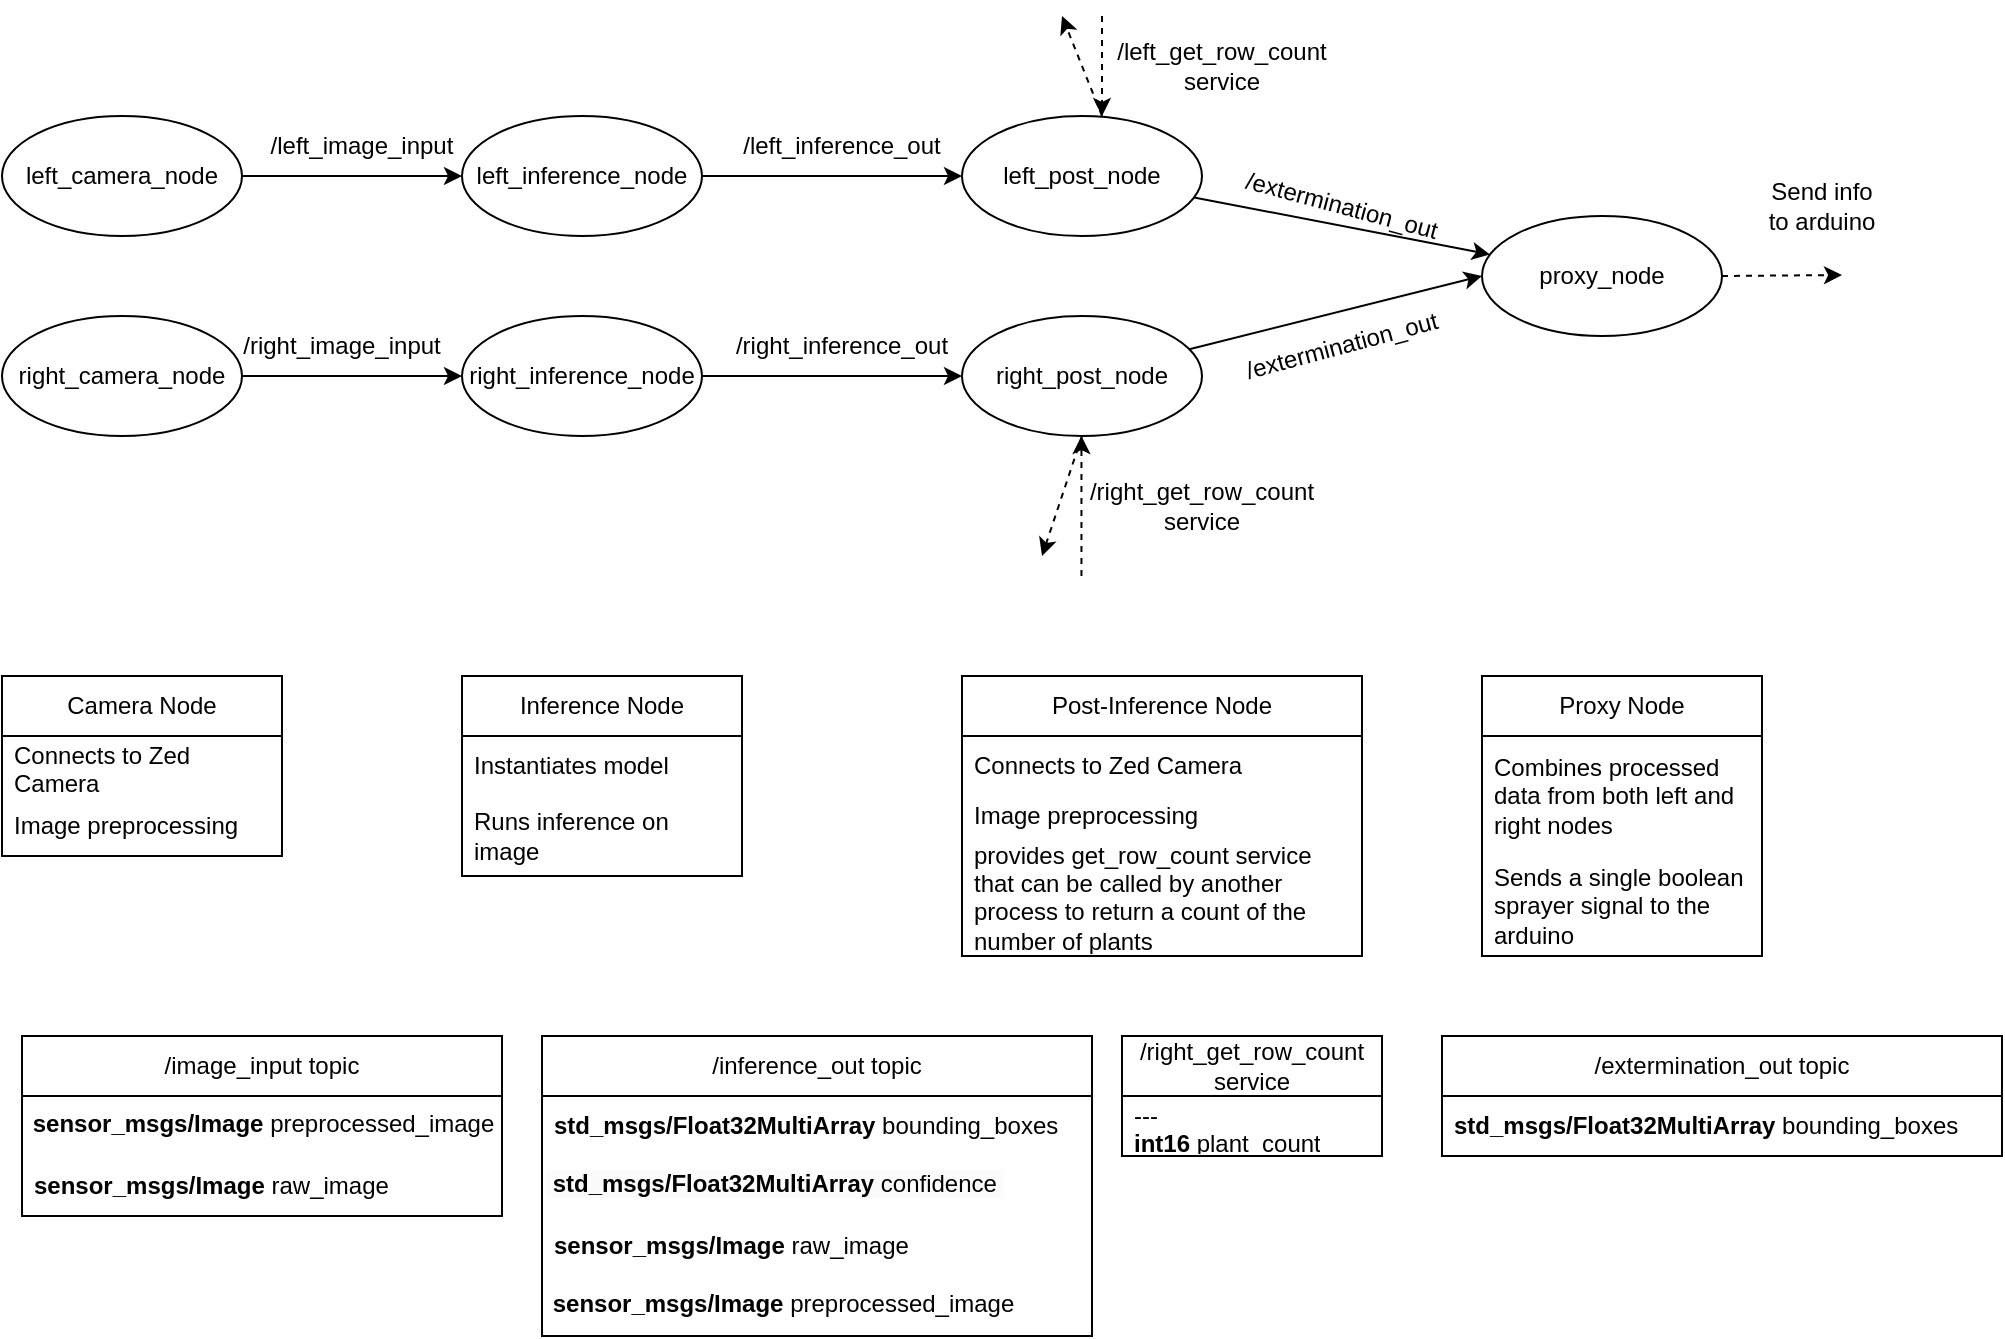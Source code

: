 <mxfile version="26.1.1">
  <diagram name="Page-1" id="9J3bDN8hr3YQZYU7l2nA">
    <mxGraphModel dx="1500" dy="746" grid="1" gridSize="10" guides="1" tooltips="1" connect="1" arrows="1" fold="1" page="1" pageScale="1" pageWidth="850" pageHeight="1100" math="0" shadow="0">
      <root>
        <mxCell id="0" />
        <mxCell id="1" parent="0" />
        <mxCell id="-R6cq3LP6N298Q4OorzW-21" style="edgeStyle=orthogonalEdgeStyle;rounded=0;orthogonalLoop=1;jettySize=auto;html=1;entryX=0;entryY=0.5;entryDx=0;entryDy=0;" edge="1" parent="1" source="-R6cq3LP6N298Q4OorzW-6" target="-R6cq3LP6N298Q4OorzW-16">
          <mxGeometry relative="1" as="geometry" />
        </mxCell>
        <mxCell id="-R6cq3LP6N298Q4OorzW-6" value="left_camera_node" style="ellipse;whiteSpace=wrap;html=1;" vertex="1" parent="1">
          <mxGeometry y="140" width="120" height="60" as="geometry" />
        </mxCell>
        <mxCell id="-R6cq3LP6N298Q4OorzW-22" style="edgeStyle=orthogonalEdgeStyle;rounded=0;orthogonalLoop=1;jettySize=auto;html=1;entryX=0;entryY=0.5;entryDx=0;entryDy=0;" edge="1" parent="1" source="-R6cq3LP6N298Q4OorzW-15" target="-R6cq3LP6N298Q4OorzW-19">
          <mxGeometry relative="1" as="geometry" />
        </mxCell>
        <mxCell id="-R6cq3LP6N298Q4OorzW-15" value="right_camera_node" style="ellipse;whiteSpace=wrap;html=1;" vertex="1" parent="1">
          <mxGeometry y="240" width="120" height="60" as="geometry" />
        </mxCell>
        <mxCell id="-R6cq3LP6N298Q4OorzW-24" style="edgeStyle=orthogonalEdgeStyle;rounded=0;orthogonalLoop=1;jettySize=auto;html=1;entryX=0;entryY=0.5;entryDx=0;entryDy=0;" edge="1" parent="1" source="-R6cq3LP6N298Q4OorzW-16" target="-R6cq3LP6N298Q4OorzW-17">
          <mxGeometry relative="1" as="geometry" />
        </mxCell>
        <mxCell id="-R6cq3LP6N298Q4OorzW-16" value="left_inference_node" style="ellipse;whiteSpace=wrap;html=1;" vertex="1" parent="1">
          <mxGeometry x="230" y="140" width="120" height="60" as="geometry" />
        </mxCell>
        <mxCell id="-R6cq3LP6N298Q4OorzW-29" style="rounded=0;orthogonalLoop=1;jettySize=auto;html=1;" edge="1" parent="1" source="-R6cq3LP6N298Q4OorzW-17" target="-R6cq3LP6N298Q4OorzW-18">
          <mxGeometry relative="1" as="geometry" />
        </mxCell>
        <mxCell id="-R6cq3LP6N298Q4OorzW-17" value="left_post_node" style="ellipse;whiteSpace=wrap;html=1;" vertex="1" parent="1">
          <mxGeometry x="480" y="140" width="120" height="60" as="geometry" />
        </mxCell>
        <mxCell id="-R6cq3LP6N298Q4OorzW-36" style="edgeStyle=orthogonalEdgeStyle;rounded=0;orthogonalLoop=1;jettySize=auto;html=1;exitX=1;exitY=0.5;exitDx=0;exitDy=0;dashed=1;" edge="1" parent="1" source="-R6cq3LP6N298Q4OorzW-18">
          <mxGeometry relative="1" as="geometry">
            <mxPoint x="920" y="219.5" as="targetPoint" />
          </mxGeometry>
        </mxCell>
        <mxCell id="-R6cq3LP6N298Q4OorzW-18" value="proxy_node" style="ellipse;whiteSpace=wrap;html=1;" vertex="1" parent="1">
          <mxGeometry x="740" y="190" width="120" height="60" as="geometry" />
        </mxCell>
        <mxCell id="-R6cq3LP6N298Q4OorzW-27" style="edgeStyle=orthogonalEdgeStyle;rounded=0;orthogonalLoop=1;jettySize=auto;html=1;entryX=0;entryY=0.5;entryDx=0;entryDy=0;" edge="1" parent="1" source="-R6cq3LP6N298Q4OorzW-19" target="-R6cq3LP6N298Q4OorzW-20">
          <mxGeometry relative="1" as="geometry" />
        </mxCell>
        <mxCell id="-R6cq3LP6N298Q4OorzW-19" value="right_inference_node" style="ellipse;whiteSpace=wrap;html=1;" vertex="1" parent="1">
          <mxGeometry x="230" y="240" width="120" height="60" as="geometry" />
        </mxCell>
        <mxCell id="-R6cq3LP6N298Q4OorzW-30" style="rounded=0;orthogonalLoop=1;jettySize=auto;html=1;entryX=0;entryY=0.5;entryDx=0;entryDy=0;" edge="1" parent="1" source="-R6cq3LP6N298Q4OorzW-20" target="-R6cq3LP6N298Q4OorzW-18">
          <mxGeometry relative="1" as="geometry" />
        </mxCell>
        <mxCell id="-R6cq3LP6N298Q4OorzW-20" value="right_post_node" style="ellipse;whiteSpace=wrap;html=1;" vertex="1" parent="1">
          <mxGeometry x="480" y="240" width="120" height="60" as="geometry" />
        </mxCell>
        <mxCell id="-R6cq3LP6N298Q4OorzW-23" value="/left_image_input" style="text;html=1;align=center;verticalAlign=middle;whiteSpace=wrap;rounded=0;" vertex="1" parent="1">
          <mxGeometry x="150" y="140" width="60" height="30" as="geometry" />
        </mxCell>
        <mxCell id="-R6cq3LP6N298Q4OorzW-25" value="/left_inference_out" style="text;html=1;align=center;verticalAlign=middle;whiteSpace=wrap;rounded=0;" vertex="1" parent="1">
          <mxGeometry x="390" y="140" width="60" height="30" as="geometry" />
        </mxCell>
        <mxCell id="-R6cq3LP6N298Q4OorzW-26" value="/right_image_input" style="text;html=1;align=center;verticalAlign=middle;whiteSpace=wrap;rounded=0;" vertex="1" parent="1">
          <mxGeometry x="140" y="240" width="60" height="30" as="geometry" />
        </mxCell>
        <mxCell id="-R6cq3LP6N298Q4OorzW-28" value="/right_inference_out" style="text;html=1;align=center;verticalAlign=middle;whiteSpace=wrap;rounded=0;" vertex="1" parent="1">
          <mxGeometry x="390" y="240" width="60" height="30" as="geometry" />
        </mxCell>
        <mxCell id="-R6cq3LP6N298Q4OorzW-31" value="/extermination_out" style="text;html=1;align=center;verticalAlign=middle;whiteSpace=wrap;rounded=0;rotation=15;" vertex="1" parent="1">
          <mxGeometry x="640" y="170" width="60" height="30" as="geometry" />
        </mxCell>
        <mxCell id="-R6cq3LP6N298Q4OorzW-32" value="/extermination_out" style="text;html=1;align=center;verticalAlign=middle;whiteSpace=wrap;rounded=0;rotation=-15;" vertex="1" parent="1">
          <mxGeometry x="640" y="240" width="60" height="30" as="geometry" />
        </mxCell>
        <mxCell id="-R6cq3LP6N298Q4OorzW-37" value="Send info to arduino" style="text;html=1;align=center;verticalAlign=middle;whiteSpace=wrap;rounded=0;" vertex="1" parent="1">
          <mxGeometry x="880" y="170" width="60" height="30" as="geometry" />
        </mxCell>
        <mxCell id="-R6cq3LP6N298Q4OorzW-38" value="" style="endArrow=classic;html=1;rounded=0;dashed=1;" edge="1" parent="1">
          <mxGeometry width="50" height="50" relative="1" as="geometry">
            <mxPoint x="539.73" y="370" as="sourcePoint" />
            <mxPoint x="539.73" y="300" as="targetPoint" />
          </mxGeometry>
        </mxCell>
        <mxCell id="-R6cq3LP6N298Q4OorzW-39" value="" style="endArrow=classic;html=1;rounded=0;dashed=1;exitX=0.5;exitY=1;exitDx=0;exitDy=0;" edge="1" parent="1" source="-R6cq3LP6N298Q4OorzW-20">
          <mxGeometry width="50" height="50" relative="1" as="geometry">
            <mxPoint x="530" y="300" as="sourcePoint" />
            <mxPoint x="520" y="360" as="targetPoint" />
          </mxGeometry>
        </mxCell>
        <mxCell id="-R6cq3LP6N298Q4OorzW-40" value="/right_get_row_count service" style="text;html=1;align=center;verticalAlign=middle;whiteSpace=wrap;rounded=0;" vertex="1" parent="1">
          <mxGeometry x="570" y="320" width="60" height="30" as="geometry" />
        </mxCell>
        <mxCell id="-R6cq3LP6N298Q4OorzW-41" value="" style="endArrow=classic;html=1;rounded=0;dashed=1;exitX=0.5;exitY=0;exitDx=0;exitDy=0;" edge="1" parent="1">
          <mxGeometry width="50" height="50" relative="1" as="geometry">
            <mxPoint x="550" y="140" as="sourcePoint" />
            <mxPoint x="530" y="90" as="targetPoint" />
          </mxGeometry>
        </mxCell>
        <mxCell id="-R6cq3LP6N298Q4OorzW-42" value="" style="endArrow=classic;html=1;rounded=0;dashed=1;" edge="1" parent="1">
          <mxGeometry width="50" height="50" relative="1" as="geometry">
            <mxPoint x="550" y="90" as="sourcePoint" />
            <mxPoint x="550" y="140" as="targetPoint" />
          </mxGeometry>
        </mxCell>
        <mxCell id="-R6cq3LP6N298Q4OorzW-43" value="/left_get_row_count service" style="text;html=1;align=center;verticalAlign=middle;whiteSpace=wrap;rounded=0;" vertex="1" parent="1">
          <mxGeometry x="580" y="100" width="60" height="30" as="geometry" />
        </mxCell>
        <mxCell id="-R6cq3LP6N298Q4OorzW-46" value="Camera Node" style="swimlane;fontStyle=0;childLayout=stackLayout;horizontal=1;startSize=30;horizontalStack=0;resizeParent=1;resizeParentMax=0;resizeLast=0;collapsible=1;marginBottom=0;whiteSpace=wrap;html=1;" vertex="1" parent="1">
          <mxGeometry y="420" width="140" height="90" as="geometry" />
        </mxCell>
        <mxCell id="-R6cq3LP6N298Q4OorzW-47" value="Connects to Zed Camera" style="text;strokeColor=none;fillColor=none;align=left;verticalAlign=middle;spacingLeft=4;spacingRight=4;overflow=hidden;points=[[0,0.5],[1,0.5]];portConstraint=eastwest;rotatable=0;whiteSpace=wrap;html=1;" vertex="1" parent="-R6cq3LP6N298Q4OorzW-46">
          <mxGeometry y="30" width="140" height="30" as="geometry" />
        </mxCell>
        <mxCell id="-R6cq3LP6N298Q4OorzW-48" value="Image preprocessing" style="text;strokeColor=none;fillColor=none;align=left;verticalAlign=middle;spacingLeft=4;spacingRight=4;overflow=hidden;points=[[0,0.5],[1,0.5]];portConstraint=eastwest;rotatable=0;whiteSpace=wrap;html=1;" vertex="1" parent="-R6cq3LP6N298Q4OorzW-46">
          <mxGeometry y="60" width="140" height="30" as="geometry" />
        </mxCell>
        <mxCell id="-R6cq3LP6N298Q4OorzW-50" value="Inference Node" style="swimlane;fontStyle=0;childLayout=stackLayout;horizontal=1;startSize=30;horizontalStack=0;resizeParent=1;resizeParentMax=0;resizeLast=0;collapsible=1;marginBottom=0;whiteSpace=wrap;html=1;" vertex="1" parent="1">
          <mxGeometry x="230" y="420" width="140" height="100" as="geometry" />
        </mxCell>
        <mxCell id="-R6cq3LP6N298Q4OorzW-51" value="Instantiates model" style="text;strokeColor=none;fillColor=none;align=left;verticalAlign=middle;spacingLeft=4;spacingRight=4;overflow=hidden;points=[[0,0.5],[1,0.5]];portConstraint=eastwest;rotatable=0;whiteSpace=wrap;html=1;" vertex="1" parent="-R6cq3LP6N298Q4OorzW-50">
          <mxGeometry y="30" width="140" height="30" as="geometry" />
        </mxCell>
        <mxCell id="-R6cq3LP6N298Q4OorzW-52" value="Runs inference on image" style="text;strokeColor=none;fillColor=none;align=left;verticalAlign=middle;spacingLeft=4;spacingRight=4;overflow=hidden;points=[[0,0.5],[1,0.5]];portConstraint=eastwest;rotatable=0;whiteSpace=wrap;html=1;" vertex="1" parent="-R6cq3LP6N298Q4OorzW-50">
          <mxGeometry y="60" width="140" height="40" as="geometry" />
        </mxCell>
        <mxCell id="-R6cq3LP6N298Q4OorzW-53" value="Post-Inference Node" style="swimlane;fontStyle=0;childLayout=stackLayout;horizontal=1;startSize=30;horizontalStack=0;resizeParent=1;resizeParentMax=0;resizeLast=0;collapsible=1;marginBottom=0;whiteSpace=wrap;html=1;" vertex="1" parent="1">
          <mxGeometry x="480" y="420" width="200" height="140" as="geometry" />
        </mxCell>
        <mxCell id="-R6cq3LP6N298Q4OorzW-54" value="Connects to Zed Camera" style="text;strokeColor=none;fillColor=none;align=left;verticalAlign=middle;spacingLeft=4;spacingRight=4;overflow=hidden;points=[[0,0.5],[1,0.5]];portConstraint=eastwest;rotatable=0;whiteSpace=wrap;html=1;" vertex="1" parent="-R6cq3LP6N298Q4OorzW-53">
          <mxGeometry y="30" width="200" height="30" as="geometry" />
        </mxCell>
        <mxCell id="-R6cq3LP6N298Q4OorzW-60" value="Image preprocessing&lt;span style=&quot;color: rgba(0, 0, 0, 0); font-family: monospace; font-size: 0px; text-wrap-mode: nowrap;&quot;&gt;%3CmxGraphModel%3E%3Croot%3E%3CmxCell%20id%3D%220%22%2F%3E%3CmxCell%20id%3D%221%22%20parent%3D%220%22%2F%3E%3CmxCell%20id%3D%222%22%20value%3D%22Post-Inference%20Node%22%20style%3D%22swimlane%3BfontStyle%3D0%3BchildLayout%3DstackLayout%3Bhorizontal%3D1%3BstartSize%3D30%3BhorizontalStack%3D0%3BresizeParent%3D1%3BresizeParentMax%3D0%3BresizeLast%3D0%3Bcollapsible%3D1%3BmarginBottom%3D0%3BwhiteSpace%3Dwrap%3Bhtml%3D1%3B%22%20vertex%3D%221%22%20parent%3D%221%22%3E%3CmxGeometry%20x%3D%22480%22%20y%3D%22420%22%20width%3D%22140%22%20height%3D%2290%22%20as%3D%22geometry%22%2F%3E%3C%2FmxCell%3E%3CmxCell%20id%3D%223%22%20value%3D%22Connects%20to%20Zed%20Camera%22%20style%3D%22text%3BstrokeColor%3Dnone%3BfillColor%3Dnone%3Balign%3Dleft%3BverticalAlign%3Dmiddle%3BspacingLeft%3D4%3BspacingRight%3D4%3Boverflow%3Dhidden%3Bpoints%3D%5B%5B0%2C0.5%5D%2C%5B1%2C0.5%5D%5D%3BportConstraint%3Deastwest%3Brotatable%3D0%3BwhiteSpace%3Dwrap%3Bhtml%3D1%3B%22%20vertex%3D%221%22%20parent%3D%222%22%3E%3CmxGeometry%20y%3D%2230%22%20width%3D%22140%22%20height%3D%2230%22%20as%3D%22geometry%22%2F%3E%3C%2FmxCell%3E%3CmxCell%20id%3D%224%22%20value%3D%22Image%20preprocessing%22%20style%3D%22text%3BstrokeColor%3Dnone%3BfillColor%3Dnone%3Balign%3Dleft%3BverticalAlign%3Dmiddle%3BspacingLeft%3D4%3BspacingRight%3D4%3Boverflow%3Dhidden%3Bpoints%3D%5B%5B0%2C0.5%5D%2C%5B1%2C0.5%5D%5D%3BportConstraint%3Deastwest%3Brotatable%3D0%3BwhiteSpace%3Dwrap%3Bhtml%3D1%3B%22%20vertex%3D%221%22%20parent%3D%222%22%3E%3CmxGeometry%20y%3D%2260%22%20width%3D%22140%22%20height%3D%2230%22%20as%3D%22geometry%22%2F%3E%3C%2FmxCell%3E%3C%2Froot%3E%3C%2FmxGraphModel%3E&lt;/span&gt;" style="text;strokeColor=none;fillColor=none;align=left;verticalAlign=middle;spacingLeft=4;spacingRight=4;overflow=hidden;points=[[0,0.5],[1,0.5]];portConstraint=eastwest;rotatable=0;whiteSpace=wrap;html=1;" vertex="1" parent="-R6cq3LP6N298Q4OorzW-53">
          <mxGeometry y="60" width="200" height="20" as="geometry" />
        </mxCell>
        <mxCell id="-R6cq3LP6N298Q4OorzW-55" value="provides get_row_count service that can be called by another process to return a count of the number of plants&amp;nbsp;" style="text;strokeColor=none;fillColor=none;align=left;verticalAlign=middle;spacingLeft=4;spacingRight=4;overflow=hidden;points=[[0,0.5],[1,0.5]];portConstraint=eastwest;rotatable=0;whiteSpace=wrap;html=1;" vertex="1" parent="-R6cq3LP6N298Q4OorzW-53">
          <mxGeometry y="80" width="200" height="60" as="geometry" />
        </mxCell>
        <mxCell id="-R6cq3LP6N298Q4OorzW-57" value="Proxy Node" style="swimlane;fontStyle=0;childLayout=stackLayout;horizontal=1;startSize=30;horizontalStack=0;resizeParent=1;resizeParentMax=0;resizeLast=0;collapsible=1;marginBottom=0;whiteSpace=wrap;html=1;" vertex="1" parent="1">
          <mxGeometry x="740" y="420" width="140" height="140" as="geometry" />
        </mxCell>
        <mxCell id="-R6cq3LP6N298Q4OorzW-58" value="Combines processed data from both left and right nodes" style="text;strokeColor=none;fillColor=none;align=left;verticalAlign=middle;spacingLeft=4;spacingRight=4;overflow=hidden;points=[[0,0.5],[1,0.5]];portConstraint=eastwest;rotatable=0;whiteSpace=wrap;html=1;" vertex="1" parent="-R6cq3LP6N298Q4OorzW-57">
          <mxGeometry y="30" width="140" height="60" as="geometry" />
        </mxCell>
        <mxCell id="-R6cq3LP6N298Q4OorzW-59" value="Sends a single boolean sprayer signal to the arduino&amp;nbsp;" style="text;strokeColor=none;fillColor=none;align=left;verticalAlign=middle;spacingLeft=4;spacingRight=4;overflow=hidden;points=[[0,0.5],[1,0.5]];portConstraint=eastwest;rotatable=0;whiteSpace=wrap;html=1;" vertex="1" parent="-R6cq3LP6N298Q4OorzW-57">
          <mxGeometry y="90" width="140" height="50" as="geometry" />
        </mxCell>
        <mxCell id="-R6cq3LP6N298Q4OorzW-61" value="/image_input topic" style="swimlane;fontStyle=0;childLayout=stackLayout;horizontal=1;startSize=30;horizontalStack=0;resizeParent=1;resizeParentMax=0;resizeLast=0;collapsible=1;marginBottom=0;whiteSpace=wrap;html=1;" vertex="1" parent="1">
          <mxGeometry x="10" y="600" width="240" height="90" as="geometry" />
        </mxCell>
        <mxCell id="-R6cq3LP6N298Q4OorzW-73" value="&amp;nbsp;&lt;b&gt;sensor_msgs/Image &lt;/b&gt;preprocessed_image" style="text;whiteSpace=wrap;html=1;" vertex="1" parent="-R6cq3LP6N298Q4OorzW-61">
          <mxGeometry y="30" width="240" height="30" as="geometry" />
        </mxCell>
        <mxCell id="-R6cq3LP6N298Q4OorzW-72" value="&lt;b&gt;sensor_msgs/Image &lt;/b&gt;raw_image" style="text;strokeColor=none;fillColor=none;align=left;verticalAlign=middle;spacingLeft=4;spacingRight=4;overflow=hidden;points=[[0,0.5],[1,0.5]];portConstraint=eastwest;rotatable=0;whiteSpace=wrap;html=1;" vertex="1" parent="-R6cq3LP6N298Q4OorzW-61">
          <mxGeometry y="60" width="240" height="30" as="geometry" />
        </mxCell>
        <mxCell id="-R6cq3LP6N298Q4OorzW-64" value="/inference_out topic" style="swimlane;fontStyle=0;childLayout=stackLayout;horizontal=1;startSize=30;horizontalStack=0;resizeParent=1;resizeParentMax=0;resizeLast=0;collapsible=1;marginBottom=0;whiteSpace=wrap;html=1;" vertex="1" parent="1">
          <mxGeometry x="270" y="600" width="275" height="150" as="geometry" />
        </mxCell>
        <mxCell id="-R6cq3LP6N298Q4OorzW-65" value="&lt;b&gt;std_msgs/Float32MultiArray&lt;/b&gt; bounding_boxes&amp;nbsp;" style="text;strokeColor=none;fillColor=none;align=left;verticalAlign=middle;spacingLeft=4;spacingRight=4;overflow=hidden;points=[[0,0.5],[1,0.5]];portConstraint=eastwest;rotatable=0;whiteSpace=wrap;html=1;" vertex="1" parent="-R6cq3LP6N298Q4OorzW-64">
          <mxGeometry y="30" width="275" height="30" as="geometry" />
        </mxCell>
        <mxCell id="-R6cq3LP6N298Q4OorzW-69" value="&lt;span style=&quot;color: rgb(0, 0, 0); font-family: Helvetica; font-size: 12px; font-style: normal; font-variant-ligatures: normal; font-variant-caps: normal; letter-spacing: normal; orphans: 2; text-align: left; text-indent: 0px; text-transform: none; widows: 2; word-spacing: 0px; -webkit-text-stroke-width: 0px; white-space: normal; background-color: rgb(251, 251, 251); text-decoration-thickness: initial; text-decoration-style: initial; text-decoration-color: initial; float: none; display: inline !important;&quot;&gt;&lt;b&gt;&amp;nbsp;std_msgs/Float32MultiArray &lt;/b&gt;&lt;/span&gt;&lt;span style=&quot;color: rgb(0, 0, 0); font-family: Helvetica; font-size: 12px; font-style: normal; font-variant-ligatures: normal; font-variant-caps: normal; font-weight: 400; letter-spacing: normal; orphans: 2; text-align: left; text-indent: 0px; text-transform: none; widows: 2; word-spacing: 0px; -webkit-text-stroke-width: 0px; white-space: normal; background-color: rgb(251, 251, 251); text-decoration-thickness: initial; text-decoration-style: initial; text-decoration-color: initial; float: none; display: inline !important;&quot;&gt;confidence&amp;nbsp;&lt;/span&gt;" style="text;whiteSpace=wrap;html=1;" vertex="1" parent="-R6cq3LP6N298Q4OorzW-64">
          <mxGeometry y="60" width="275" height="30" as="geometry" />
        </mxCell>
        <mxCell id="-R6cq3LP6N298Q4OorzW-70" value="&lt;b&gt;sensor_msgs/Image &lt;/b&gt;raw_image" style="text;strokeColor=none;fillColor=none;align=left;verticalAlign=middle;spacingLeft=4;spacingRight=4;overflow=hidden;points=[[0,0.5],[1,0.5]];portConstraint=eastwest;rotatable=0;whiteSpace=wrap;html=1;" vertex="1" parent="-R6cq3LP6N298Q4OorzW-64">
          <mxGeometry y="90" width="275" height="30" as="geometry" />
        </mxCell>
        <mxCell id="-R6cq3LP6N298Q4OorzW-71" value="&amp;nbsp;&lt;b&gt;sensor_msgs/Image &lt;/b&gt;preprocessed_image" style="text;whiteSpace=wrap;html=1;" vertex="1" parent="-R6cq3LP6N298Q4OorzW-64">
          <mxGeometry y="120" width="275" height="30" as="geometry" />
        </mxCell>
        <mxCell id="-R6cq3LP6N298Q4OorzW-67" value="/extermination_out topic" style="swimlane;fontStyle=0;childLayout=stackLayout;horizontal=1;startSize=30;horizontalStack=0;resizeParent=1;resizeParentMax=0;resizeLast=0;collapsible=1;marginBottom=0;whiteSpace=wrap;html=1;" vertex="1" parent="1">
          <mxGeometry x="720" y="600" width="280" height="60" as="geometry" />
        </mxCell>
        <mxCell id="-R6cq3LP6N298Q4OorzW-68" value="&lt;b&gt;std_msgs/Float32MultiArray &lt;/b&gt;bounding_boxes&amp;nbsp;" style="text;strokeColor=none;fillColor=none;align=left;verticalAlign=middle;spacingLeft=4;spacingRight=4;overflow=hidden;points=[[0,0.5],[1,0.5]];portConstraint=eastwest;rotatable=0;whiteSpace=wrap;html=1;" vertex="1" parent="-R6cq3LP6N298Q4OorzW-67">
          <mxGeometry y="30" width="280" height="30" as="geometry" />
        </mxCell>
        <mxCell id="-R6cq3LP6N298Q4OorzW-75" value="/right_get_row_count service" style="swimlane;fontStyle=0;childLayout=stackLayout;horizontal=1;startSize=30;horizontalStack=0;resizeParent=1;resizeParentMax=0;resizeLast=0;collapsible=1;marginBottom=0;whiteSpace=wrap;html=1;" vertex="1" parent="1">
          <mxGeometry x="560" y="600" width="130" height="60" as="geometry" />
        </mxCell>
        <mxCell id="-R6cq3LP6N298Q4OorzW-76" value="&lt;div&gt;---&lt;/div&gt;&lt;div&gt;&lt;b&gt;int16 &lt;/b&gt;plant_count&lt;/div&gt;" style="text;strokeColor=none;fillColor=none;align=left;verticalAlign=middle;spacingLeft=4;spacingRight=4;overflow=hidden;points=[[0,0.5],[1,0.5]];portConstraint=eastwest;rotatable=0;whiteSpace=wrap;html=1;" vertex="1" parent="-R6cq3LP6N298Q4OorzW-75">
          <mxGeometry y="30" width="130" height="30" as="geometry" />
        </mxCell>
      </root>
    </mxGraphModel>
  </diagram>
</mxfile>
